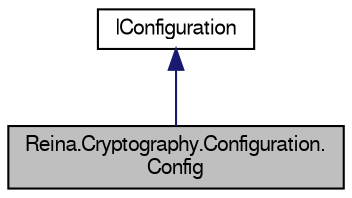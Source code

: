 digraph "Reina.Cryptography.Configuration.Config"
{
 // LATEX_PDF_SIZE
  edge [fontname="FreeSans",fontsize="10",labelfontname="FreeSans",labelfontsize="10"];
  node [fontname="FreeSans",fontsize="10",shape=record];
  Node1 [label="Reina.Cryptography.Configuration.\lConfig",height=0.2,width=0.4,color="black", fillcolor="grey75", style="filled", fontcolor="black",tooltip="Represents the configuration settings for accessing Azure Key Vault. This class follows the Singleton..."];
  Node2 -> Node1 [dir="back",color="midnightblue",fontsize="10",style="solid",fontname="FreeSans"];
  Node2 [label="IConfiguration",height=0.2,width=0.4,color="black", fillcolor="white", style="filled",URL="$interface_reina_1_1_cryptography_1_1_interfaces_1_1_i_configuration.html",tooltip=" "];
}

